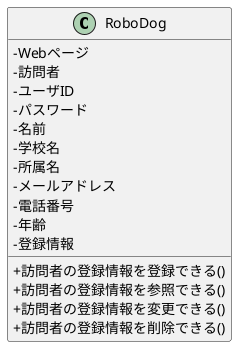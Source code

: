 @startuml 訪問者システム
skinparam classAttributeIconSize 0
class RoboDog {
    '属性
    -Webページ
    -訪問者
    -ユーザID
    -パスワード
    -名前
    -学校名
    -所属名
    -メールアドレス
    -電話番号
    -年齢
    -登録情報


    '操作
    +訪問者の登録情報を登録できる()
    +訪問者の登録情報を参照できる()
    +訪問者の登録情報を変更できる()
    +訪問者の登録情報を削除できる()
    
}

@enduml
